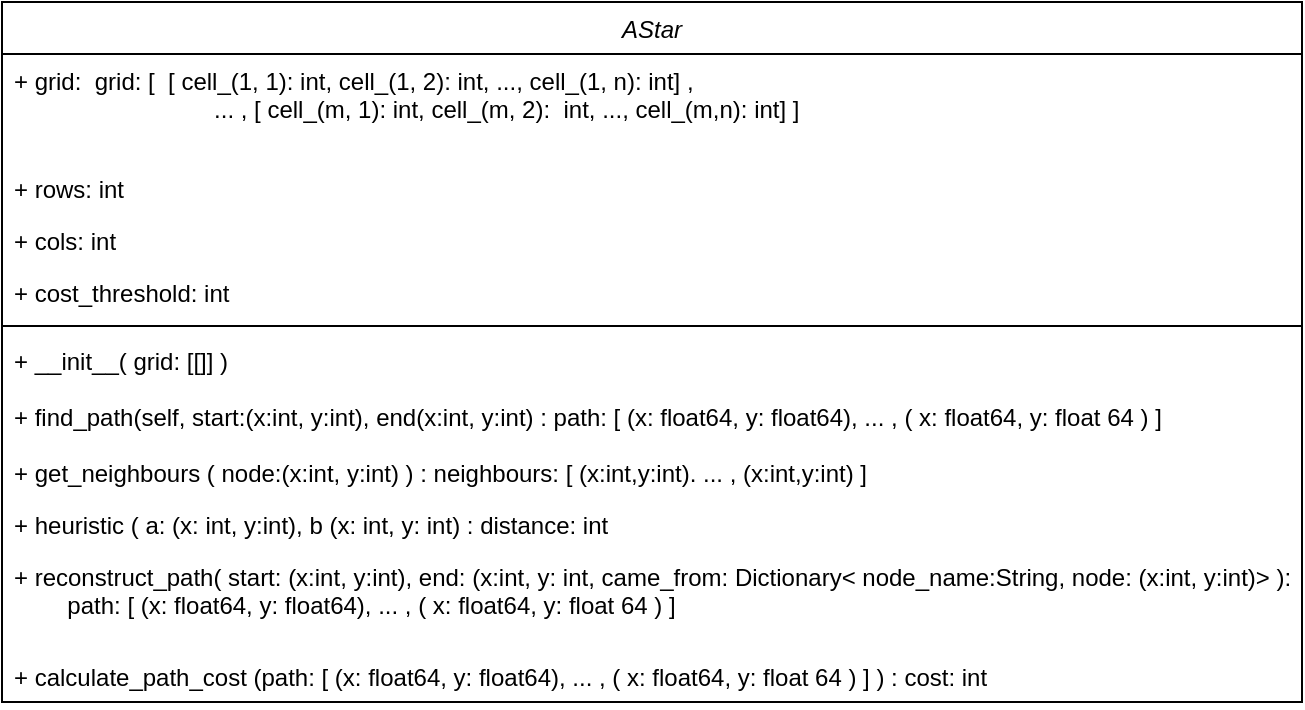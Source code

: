 <mxfile version="24.3.1" type="device">
  <diagram id="C5RBs43oDa-KdzZeNtuy" name="Page-1">
    <mxGraphModel dx="792" dy="1133" grid="1" gridSize="10" guides="1" tooltips="1" connect="1" arrows="1" fold="1" page="1" pageScale="1" pageWidth="827" pageHeight="1169" math="0" shadow="0">
      <root>
        <mxCell id="WIyWlLk6GJQsqaUBKTNV-0" />
        <mxCell id="WIyWlLk6GJQsqaUBKTNV-1" parent="WIyWlLk6GJQsqaUBKTNV-0" />
        <mxCell id="zkfFHV4jXpPFQw0GAbJ--0" value="AStar" style="swimlane;fontStyle=2;align=center;verticalAlign=top;childLayout=stackLayout;horizontal=1;startSize=26;horizontalStack=0;resizeParent=1;resizeLast=0;collapsible=1;marginBottom=0;rounded=0;shadow=0;strokeWidth=1;" parent="WIyWlLk6GJQsqaUBKTNV-1" vertex="1">
          <mxGeometry x="220" y="120" width="650" height="350" as="geometry">
            <mxRectangle x="230" y="140" width="160" height="26" as="alternateBounds" />
          </mxGeometry>
        </mxCell>
        <mxCell id="zkfFHV4jXpPFQw0GAbJ--1" value="+ grid:  grid: [  [ cell_(1, 1): int, cell_(1, 2): int, ..., cell_(1, n): int] , &#xa;                              ... , [ cell_(m, 1): int, cell_(m, 2):  int, ..., cell_(m,n): int] ] " style="text;align=left;verticalAlign=top;spacingLeft=4;spacingRight=4;overflow=hidden;rotatable=0;points=[[0,0.5],[1,0.5]];portConstraint=eastwest;" parent="zkfFHV4jXpPFQw0GAbJ--0" vertex="1">
          <mxGeometry y="26" width="650" height="54" as="geometry" />
        </mxCell>
        <mxCell id="zkfFHV4jXpPFQw0GAbJ--2" value="+ rows: int" style="text;align=left;verticalAlign=top;spacingLeft=4;spacingRight=4;overflow=hidden;rotatable=0;points=[[0,0.5],[1,0.5]];portConstraint=eastwest;rounded=0;shadow=0;html=0;" parent="zkfFHV4jXpPFQw0GAbJ--0" vertex="1">
          <mxGeometry y="80" width="650" height="26" as="geometry" />
        </mxCell>
        <mxCell id="MXcxjNwhT6NUfTxrGDQH-1" value="+ cols: int" style="text;align=left;verticalAlign=top;spacingLeft=4;spacingRight=4;overflow=hidden;rotatable=0;points=[[0,0.5],[1,0.5]];portConstraint=eastwest;rounded=0;shadow=0;html=0;" vertex="1" parent="zkfFHV4jXpPFQw0GAbJ--0">
          <mxGeometry y="106" width="650" height="26" as="geometry" />
        </mxCell>
        <mxCell id="zkfFHV4jXpPFQw0GAbJ--3" value="+ cost_threshold: int" style="text;align=left;verticalAlign=top;spacingLeft=4;spacingRight=4;overflow=hidden;rotatable=0;points=[[0,0.5],[1,0.5]];portConstraint=eastwest;rounded=0;shadow=0;html=0;" parent="zkfFHV4jXpPFQw0GAbJ--0" vertex="1">
          <mxGeometry y="132" width="650" height="26" as="geometry" />
        </mxCell>
        <mxCell id="zkfFHV4jXpPFQw0GAbJ--4" value="" style="line;html=1;strokeWidth=1;align=left;verticalAlign=middle;spacingTop=-1;spacingLeft=3;spacingRight=3;rotatable=0;labelPosition=right;points=[];portConstraint=eastwest;" parent="zkfFHV4jXpPFQw0GAbJ--0" vertex="1">
          <mxGeometry y="158" width="650" height="8" as="geometry" />
        </mxCell>
        <mxCell id="MXcxjNwhT6NUfTxrGDQH-3" value="+ __init__( grid: [[]] )" style="text;align=left;verticalAlign=top;spacingLeft=4;spacingRight=4;overflow=hidden;rotatable=0;points=[[0,0.5],[1,0.5]];portConstraint=eastwest;" vertex="1" parent="zkfFHV4jXpPFQw0GAbJ--0">
          <mxGeometry y="166" width="650" height="28" as="geometry" />
        </mxCell>
        <mxCell id="MXcxjNwhT6NUfTxrGDQH-7" value="+ find_path(self, start:(x:int, y:int), end(x:int, y:int) : path: [ (x: float64, y: float64), ... , ( x: float64, y: float 64 ) ] " style="text;align=left;verticalAlign=top;spacingLeft=4;spacingRight=4;overflow=hidden;rotatable=0;points=[[0,0.5],[1,0.5]];portConstraint=eastwest;" vertex="1" parent="zkfFHV4jXpPFQw0GAbJ--0">
          <mxGeometry y="194" width="650" height="28" as="geometry" />
        </mxCell>
        <mxCell id="zkfFHV4jXpPFQw0GAbJ--5" value="+ get_neighbours ( node:(x:int, y:int) ) : neighbours: [ (x:int,y:int). ... , (x:int,y:int) ]" style="text;align=left;verticalAlign=top;spacingLeft=4;spacingRight=4;overflow=hidden;rotatable=0;points=[[0,0.5],[1,0.5]];portConstraint=eastwest;" parent="zkfFHV4jXpPFQw0GAbJ--0" vertex="1">
          <mxGeometry y="222" width="650" height="26" as="geometry" />
        </mxCell>
        <mxCell id="MXcxjNwhT6NUfTxrGDQH-6" value="+ heuristic ( a: (x: int, y:int), b (x: int, y: int) : distance: int" style="text;align=left;verticalAlign=top;spacingLeft=4;spacingRight=4;overflow=hidden;rotatable=0;points=[[0,0.5],[1,0.5]];portConstraint=eastwest;" vertex="1" parent="zkfFHV4jXpPFQw0GAbJ--0">
          <mxGeometry y="248" width="650" height="26" as="geometry" />
        </mxCell>
        <mxCell id="MXcxjNwhT6NUfTxrGDQH-5" value="+ reconstruct_path( start: (x:int, y:int), end: (x:int, y: int, came_from: Dictionary&lt; node_name:String, node: (x:int, y:int)&gt; ):&#xa;        path: [ (x: float64, y: float64), ... , ( x: float64, y: float 64 ) ]" style="text;align=left;verticalAlign=top;spacingLeft=4;spacingRight=4;overflow=hidden;rotatable=0;points=[[0,0.5],[1,0.5]];portConstraint=eastwest;" vertex="1" parent="zkfFHV4jXpPFQw0GAbJ--0">
          <mxGeometry y="274" width="650" height="50" as="geometry" />
        </mxCell>
        <mxCell id="MXcxjNwhT6NUfTxrGDQH-4" value="+ calculate_path_cost (path: [ (x: float64, y: float64), ... , ( x: float64, y: float 64 ) ] ) : cost: int " style="text;align=left;verticalAlign=top;spacingLeft=4;spacingRight=4;overflow=hidden;rotatable=0;points=[[0,0.5],[1,0.5]];portConstraint=eastwest;" vertex="1" parent="zkfFHV4jXpPFQw0GAbJ--0">
          <mxGeometry y="324" width="650" height="26" as="geometry" />
        </mxCell>
      </root>
    </mxGraphModel>
  </diagram>
</mxfile>
